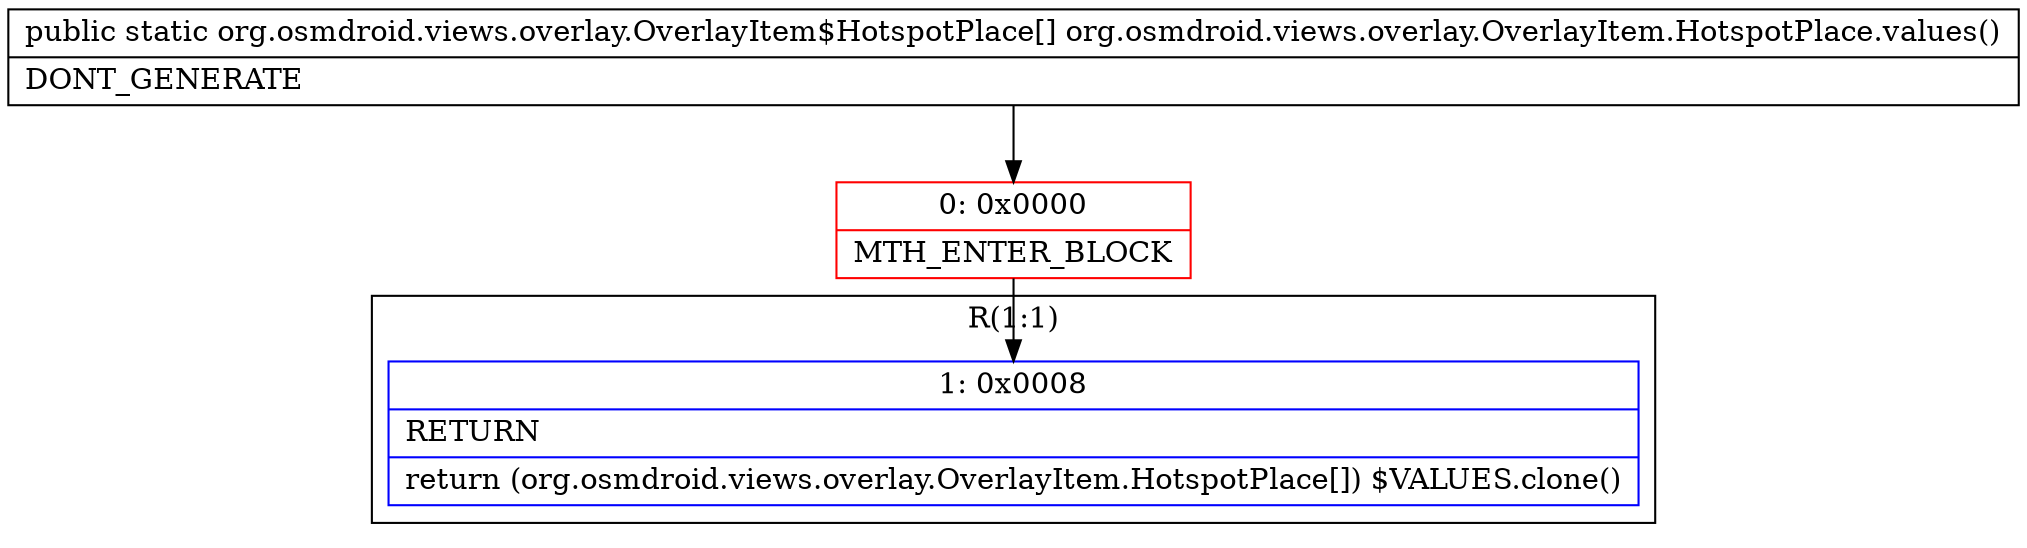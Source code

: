 digraph "CFG fororg.osmdroid.views.overlay.OverlayItem.HotspotPlace.values()[Lorg\/osmdroid\/views\/overlay\/OverlayItem$HotspotPlace;" {
subgraph cluster_Region_375315587 {
label = "R(1:1)";
node [shape=record,color=blue];
Node_1 [shape=record,label="{1\:\ 0x0008|RETURN\l|return (org.osmdroid.views.overlay.OverlayItem.HotspotPlace[]) $VALUES.clone()\l}"];
}
Node_0 [shape=record,color=red,label="{0\:\ 0x0000|MTH_ENTER_BLOCK\l}"];
MethodNode[shape=record,label="{public static org.osmdroid.views.overlay.OverlayItem$HotspotPlace[] org.osmdroid.views.overlay.OverlayItem.HotspotPlace.values()  | DONT_GENERATE\l}"];
MethodNode -> Node_0;
Node_0 -> Node_1;
}

